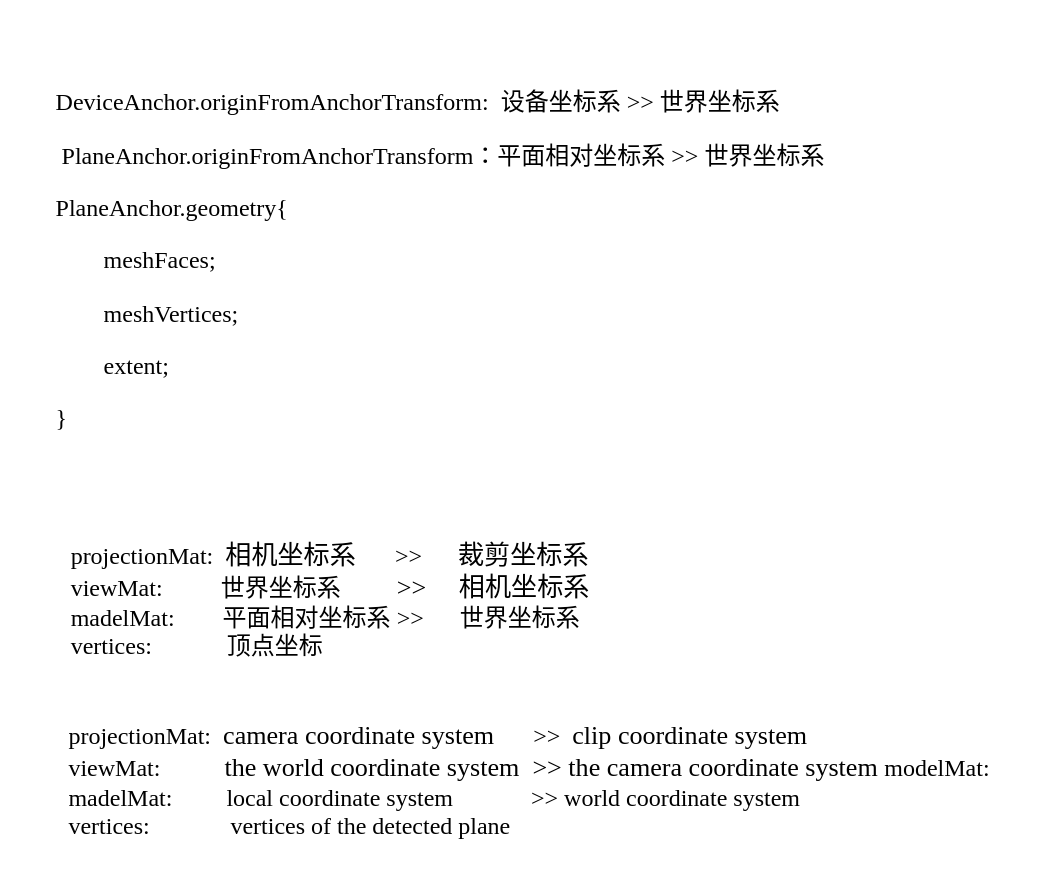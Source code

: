 <mxfile version="28.0.4">
  <diagram name="第 1 页" id="ArvuRZLibUp1Q2hhUhFh">
    <mxGraphModel dx="693" dy="473" grid="1" gridSize="10" guides="1" tooltips="1" connect="1" arrows="1" fold="1" page="1" pageScale="1" pageWidth="827" pageHeight="1169" math="0" shadow="0">
      <root>
        <mxCell id="0" />
        <mxCell id="1" parent="0" />
        <mxCell id="t5M3XgHPUmDeoMBwa5Vq-1" value="&lt;div style=&quot;text-align: justify;&quot;&gt;&lt;span style=&quot;background-color: light-dark(#ffffff, var(--ge-dark-color, #121212));&quot;&gt;projectionMat:&amp;nbsp;&amp;nbsp;&lt;/span&gt;&lt;span style=&quot;background-color: light-dark(#ffffff, var(--ge-dark-color, #121212)); font-size: 9.8pt;&quot;&gt;camera coordinate system&amp;nbsp; &amp;nbsp; &amp;nbsp;&amp;nbsp;&lt;/span&gt;&lt;span style=&quot;background-color: light-dark(#ffffff, var(--ge-dark-color, #121212));&quot;&gt;&amp;gt;&amp;gt;&amp;nbsp;&lt;/span&gt;&lt;font&gt;&lt;span style=&quot;background-color: light-dark(#ffffff, var(--ge-dark-color, #121212));&quot;&gt;&amp;nbsp;&lt;/span&gt;&lt;span style=&quot;background-color: light-dark(#ffffff, var(--ge-dark-color, #121212)); font-size: 9.8pt;&quot;&gt;clip coordinate system&lt;/span&gt;&lt;/font&gt;&lt;/div&gt;&lt;div&gt;&lt;div style=&quot;text-align: justify;&quot;&gt;&lt;span style=&quot;background-color: light-dark(#ffffff, var(--ge-dark-color, #121212));&quot;&gt;viewMat:&lt;span style=&quot;white-space: pre;&quot;&gt;&#x9;&lt;/span&gt;&amp;nbsp; &amp;nbsp; &amp;nbsp; &amp;nbsp; &amp;nbsp;&amp;nbsp;&lt;/span&gt;&lt;span style=&quot;background-color: light-dark(#ffffff, var(--ge-dark-color, #121212)); font-size: 9.8pt;&quot;&gt;the world coordinate system&amp;nbsp; &amp;gt;&amp;gt; the camera&amp;nbsp;&lt;/span&gt;&lt;span style=&quot;font-size: 9.8pt; background-color: light-dark(#ffffff, var(--ge-dark-color, #121212));&quot;&gt;coordinate system&amp;nbsp;&lt;/span&gt;&lt;span style=&quot;background-color: light-dark(#ffffff, var(--ge-dark-color, #121212));&quot;&gt;modelMat:&lt;/span&gt;&lt;/div&gt;&lt;/div&gt;&lt;div style=&quot;text-align: justify;&quot;&gt;madelMat:&amp;nbsp; &amp;nbsp; &amp;nbsp; &amp;nbsp; &amp;nbsp;&lt;span style=&quot;background-color: light-dark(#ffffff, var(--ge-dark-color, #121212)); text-align: center;&quot;&gt;local&amp;nbsp;coordinate&amp;nbsp;system&amp;nbsp; &amp;nbsp; &amp;nbsp; &amp;nbsp; &amp;nbsp; &amp;nbsp; &amp;nbsp;&amp;gt;&amp;gt;&amp;nbsp;&lt;/span&gt;&lt;span style=&quot;background-color: light-dark(#ffffff, var(--ge-dark-color, #121212)); text-align: center;&quot;&gt;world&amp;nbsp;coordinate&amp;nbsp;system&lt;/span&gt;&lt;/div&gt;&lt;div style=&quot;text-align: justify;&quot;&gt;vertices:&lt;span style=&quot;white-space: pre;&quot;&gt;&#x9;&lt;/span&gt;&lt;span style=&quot;white-space: pre;&quot;&gt;&#x9;&lt;/span&gt;&amp;nbsp; &amp;nbsp;vertices&amp;nbsp;of&amp;nbsp;the&amp;nbsp;detected&amp;nbsp;plane&lt;span style=&quot;background-color: light-dark(#ffffff, var(--ge-dark-color, #121212)); text-align: center;&quot;&gt;&lt;/span&gt;&lt;/div&gt;" style="text;html=1;align=center;verticalAlign=middle;whiteSpace=wrap;rounded=0;labelBackgroundColor=default;fontFamily=Times New Roman;fontStyle=0;fontColor=default;" vertex="1" parent="1">
          <mxGeometry x="40" y="430" width="529" height="100" as="geometry" />
        </mxCell>
        <mxCell id="t5M3XgHPUmDeoMBwa5Vq-2" value="&lt;div style=&quot;text-align: justify;&quot;&gt;&lt;p&gt;DeviceAnchor.originFromAnchorTransform:&amp;nbsp; 设备坐标系 &amp;gt;&amp;gt; 世界坐标系&lt;/p&gt;&lt;p&gt;&amp;nbsp;PlaneAnchor.originFromAnchorTransform：平面相对坐标系 &amp;gt;&amp;gt; 世界坐标系&lt;/p&gt;&lt;p&gt;PlaneAnchor.geometry{&lt;/p&gt;&lt;p&gt;&lt;span style=&quot;white-space: pre;&quot;&gt;&#x9;&lt;/span&gt;meshFaces;&lt;/p&gt;&lt;p&gt;&amp;nbsp; &amp;nbsp; &amp;nbsp; &amp;nbsp; meshVertices;&lt;/p&gt;&lt;p&gt;&amp;nbsp; &amp;nbsp; &amp;nbsp; &amp;nbsp; extent;&lt;/p&gt;&lt;p&gt;}&lt;/p&gt;&lt;/div&gt;" style="text;html=1;align=center;verticalAlign=middle;whiteSpace=wrap;rounded=0;labelBackgroundColor=default;fontFamily=Times New Roman;fontStyle=0;fontColor=default;" vertex="1" parent="1">
          <mxGeometry x="40" y="90" width="440" height="260" as="geometry" />
        </mxCell>
        <mxCell id="t5M3XgHPUmDeoMBwa5Vq-3" value="&lt;div style=&quot;text-align: justify;&quot;&gt;&lt;span style=&quot;background-color: light-dark(#ffffff, var(--ge-dark-color, #121212));&quot;&gt;projectionMat:&amp;nbsp;&amp;nbsp;&lt;/span&gt;&lt;span style=&quot;background-color: light-dark(#ffffff, var(--ge-dark-color, #121212)); font-size: 9.8pt;&quot;&gt;相机坐标系&amp;nbsp; &amp;nbsp; &amp;nbsp;&amp;nbsp;&lt;/span&gt;&lt;span style=&quot;background-color: light-dark(#ffffff, var(--ge-dark-color, #121212));&quot;&gt;&amp;gt;&amp;gt;&amp;nbsp;&lt;/span&gt;&lt;font&gt;&lt;span style=&quot;background-color: light-dark(#ffffff, var(--ge-dark-color, #121212));&quot;&gt;&amp;nbsp; &amp;nbsp; &amp;nbsp;&lt;span style=&quot;font-size: 13.067px;&quot;&gt;裁剪坐标系&lt;/span&gt;&lt;/span&gt;&lt;/font&gt;&lt;/div&gt;&lt;div&gt;&lt;div style=&quot;text-align: justify;&quot;&gt;&lt;span style=&quot;background-color: light-dark(#ffffff, var(--ge-dark-color, #121212));&quot;&gt;viewMat:&lt;span style=&quot;white-space: pre;&quot;&gt;&#x9;&lt;/span&gt;&amp;nbsp; &amp;nbsp; &amp;nbsp; &amp;nbsp; &amp;nbsp;世界坐标系&lt;/span&gt;&lt;span style=&quot;background-color: light-dark(#ffffff, var(--ge-dark-color, #121212)); font-size: 9.8pt;&quot;&gt;&amp;nbsp; &lt;span style=&quot;white-space: pre;&quot;&gt;&#x9;&lt;/span&gt;&amp;nbsp; &amp;gt;&amp;gt;&amp;nbsp; &amp;nbsp; &amp;nbsp;相机坐标系&lt;/span&gt;&lt;/div&gt;&lt;/div&gt;&lt;div style=&quot;text-align: justify;&quot;&gt;madelMat:&amp;nbsp; &amp;nbsp; &amp;nbsp; &amp;nbsp; 平面相对坐标系&lt;span style=&quot;background-color: light-dark(#ffffff, var(--ge-dark-color, #121212)); text-align: center;&quot;&gt;&amp;nbsp;&amp;gt;&amp;gt;&amp;nbsp; &amp;nbsp; &amp;nbsp; 世界坐标系&lt;/span&gt;&lt;/div&gt;&lt;div style=&quot;text-align: justify;&quot;&gt;vertices:&lt;span style=&quot;white-space: pre;&quot;&gt;&#x9;&lt;/span&gt;&lt;span style=&quot;white-space: pre;&quot;&gt;&#x9;&lt;/span&gt;&amp;nbsp; 顶点坐标&lt;span style=&quot;background-color: light-dark(#ffffff, var(--ge-dark-color, #121212)); text-align: center;&quot;&gt;&lt;/span&gt;&lt;/div&gt;" style="text;html=1;align=center;verticalAlign=middle;whiteSpace=wrap;rounded=0;labelBackgroundColor=default;fontFamily=Times New Roman;fontStyle=0;fontColor=default;" vertex="1" parent="1">
          <mxGeometry x="50" y="340" width="310" height="100" as="geometry" />
        </mxCell>
      </root>
    </mxGraphModel>
  </diagram>
</mxfile>
